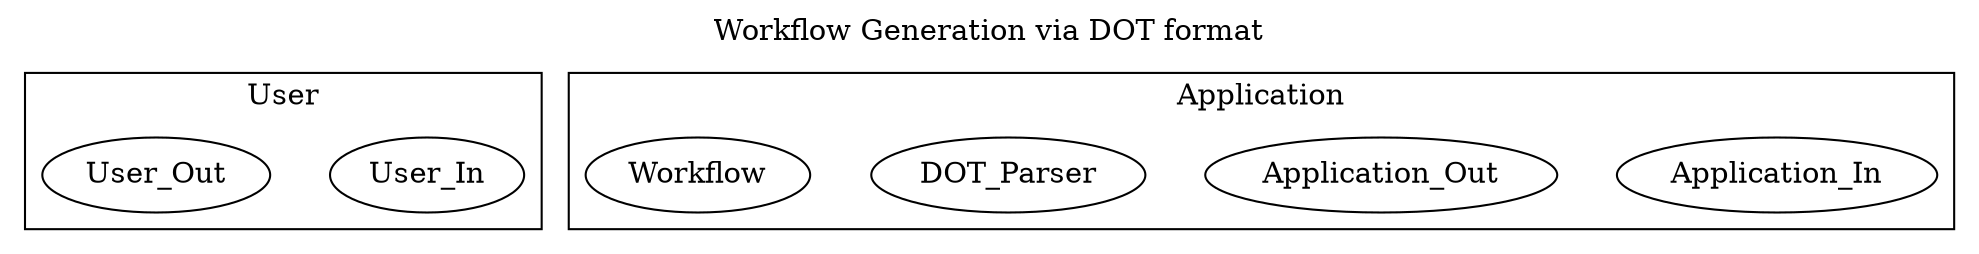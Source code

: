 digraph G {
    graph [
        label = "Workflow Generation via DOT format"
        labelloc = t

        
        ranksep=0.65
        nodesep=0.40
        rankdir=TB

        len=0
    ]

  subgraph cluster_0 {
    label = "User";

    User_In
    User_Out
  }

  subgraph cluster_1 {
    label = "Application";

    Application_In
    Application_Out
    DOT_Parser
    Workflow
  }

  subgraph cluster_2 {
    color=blue
  }
  subgraph cluster_3 {
  }
  subgraph cluster_4 {
  }
}
